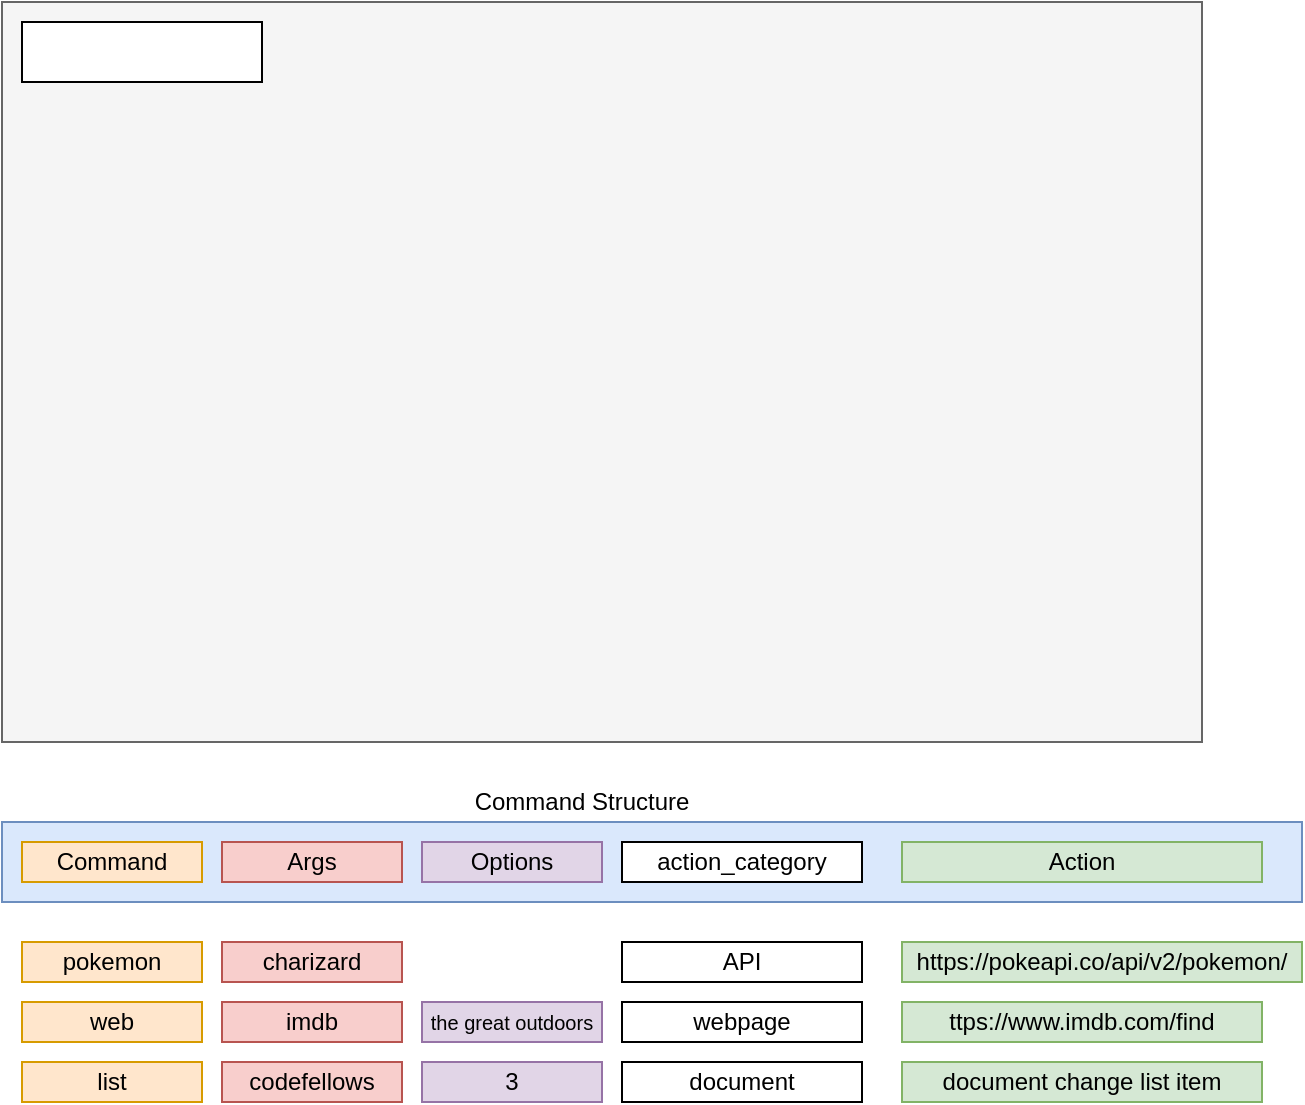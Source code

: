 <mxfile version="13.7.9" type="device"><diagram id="Yztx7aMpRReppenEDbPK" name="Page-1"><mxGraphModel dx="749" dy="666" grid="1" gridSize="10" guides="1" tooltips="1" connect="1" arrows="1" fold="1" page="1" pageScale="1" pageWidth="850" pageHeight="1100" math="0" shadow="0"><root><mxCell id="0"/><mxCell id="1" parent="0"/><mxCell id="4frv9lpseIdAPMqnu1-u-12" value="" style="rounded=0;whiteSpace=wrap;html=1;fillColor=#dae8fc;strokeColor=#6c8ebf;" vertex="1" parent="1"><mxGeometry x="120" y="770" width="650" height="40" as="geometry"/></mxCell><mxCell id="4frv9lpseIdAPMqnu1-u-1" value="" style="rounded=0;whiteSpace=wrap;html=1;fillColor=#f5f5f5;strokeColor=#666666;fontColor=#333333;" vertex="1" parent="1"><mxGeometry x="120" y="360" width="600" height="370" as="geometry"/></mxCell><mxCell id="4frv9lpseIdAPMqnu1-u-2" value="" style="rounded=0;whiteSpace=wrap;html=1;" vertex="1" parent="1"><mxGeometry x="130" y="370" width="120" height="30" as="geometry"/></mxCell><mxCell id="4frv9lpseIdAPMqnu1-u-5" value="Command Structure" style="text;html=1;strokeColor=none;fillColor=none;align=center;verticalAlign=middle;whiteSpace=wrap;rounded=0;" vertex="1" parent="1"><mxGeometry x="320" y="750" width="180" height="20" as="geometry"/></mxCell><mxCell id="4frv9lpseIdAPMqnu1-u-9" value="pokemon" style="rounded=0;whiteSpace=wrap;html=1;fillColor=#ffe6cc;strokeColor=#d79b00;" vertex="1" parent="1"><mxGeometry x="130" y="830" width="90" height="20" as="geometry"/></mxCell><mxCell id="4frv9lpseIdAPMqnu1-u-10" value="charizard" style="rounded=0;whiteSpace=wrap;html=1;fillColor=#f8cecc;strokeColor=#b85450;" vertex="1" parent="1"><mxGeometry x="230" y="830" width="90" height="20" as="geometry"/></mxCell><mxCell id="4frv9lpseIdAPMqnu1-u-11" value="web" style="rounded=0;whiteSpace=wrap;html=1;fillColor=#ffe6cc;strokeColor=#d79b00;" vertex="1" parent="1"><mxGeometry x="130" y="860" width="90" height="20" as="geometry"/></mxCell><mxCell id="4frv9lpseIdAPMqnu1-u-15" value="imdb" style="rounded=0;whiteSpace=wrap;html=1;fillColor=#f8cecc;strokeColor=#b85450;" vertex="1" parent="1"><mxGeometry x="230" y="860" width="90" height="20" as="geometry"/></mxCell><mxCell id="4frv9lpseIdAPMqnu1-u-16" value="the great outdoors" style="rounded=0;whiteSpace=wrap;html=1;fillColor=#e1d5e7;strokeColor=#9673a6;fontSize=10;" vertex="1" parent="1"><mxGeometry x="330" y="860" width="90" height="20" as="geometry"/></mxCell><mxCell id="4frv9lpseIdAPMqnu1-u-17" value="list" style="rounded=0;whiteSpace=wrap;html=1;fillColor=#ffe6cc;strokeColor=#d79b00;" vertex="1" parent="1"><mxGeometry x="130" y="890" width="90" height="20" as="geometry"/></mxCell><mxCell id="4frv9lpseIdAPMqnu1-u-18" value="codefellows" style="rounded=0;whiteSpace=wrap;html=1;fillColor=#f8cecc;strokeColor=#b85450;" vertex="1" parent="1"><mxGeometry x="230" y="890" width="90" height="20" as="geometry"/></mxCell><mxCell id="4frv9lpseIdAPMqnu1-u-19" value="3" style="rounded=0;whiteSpace=wrap;html=1;fillColor=#e1d5e7;strokeColor=#9673a6;" vertex="1" parent="1"><mxGeometry x="330" y="890" width="90" height="20" as="geometry"/></mxCell><mxCell id="4frv9lpseIdAPMqnu1-u-20" value="Action" style="rounded=0;whiteSpace=wrap;html=1;fillColor=#d5e8d4;strokeColor=#82b366;" vertex="1" parent="1"><mxGeometry x="570" y="780" width="180" height="20" as="geometry"/></mxCell><mxCell id="4frv9lpseIdAPMqnu1-u-21" value="https://pokeapi.co/api/v2/pokemon/" style="rounded=0;whiteSpace=wrap;html=1;fillColor=#d5e8d4;strokeColor=#82b366;" vertex="1" parent="1"><mxGeometry x="570" y="830" width="200" height="20" as="geometry"/></mxCell><mxCell id="4frv9lpseIdAPMqnu1-u-22" value="ttps://www.imdb.com/find" style="rounded=0;whiteSpace=wrap;html=1;fillColor=#d5e8d4;strokeColor=#82b366;" vertex="1" parent="1"><mxGeometry x="570" y="860" width="180" height="20" as="geometry"/></mxCell><mxCell id="4frv9lpseIdAPMqnu1-u-23" value="document change list item" style="rounded=0;whiteSpace=wrap;html=1;fillColor=#d5e8d4;strokeColor=#82b366;" vertex="1" parent="1"><mxGeometry x="570" y="890" width="180" height="20" as="geometry"/></mxCell><mxCell id="4frv9lpseIdAPMqnu1-u-6" value="Command" style="rounded=0;whiteSpace=wrap;html=1;fillColor=#ffe6cc;strokeColor=#d79b00;" vertex="1" parent="1"><mxGeometry x="130" y="780" width="90" height="20" as="geometry"/></mxCell><mxCell id="4frv9lpseIdAPMqnu1-u-7" value="Args" style="rounded=0;whiteSpace=wrap;html=1;fillColor=#f8cecc;strokeColor=#b85450;" vertex="1" parent="1"><mxGeometry x="230" y="780" width="90" height="20" as="geometry"/></mxCell><mxCell id="4frv9lpseIdAPMqnu1-u-8" value="Options" style="rounded=0;whiteSpace=wrap;html=1;fillColor=#e1d5e7;strokeColor=#9673a6;" vertex="1" parent="1"><mxGeometry x="330" y="780" width="90" height="20" as="geometry"/></mxCell><mxCell id="4frv9lpseIdAPMqnu1-u-24" value="action_category" style="rounded=0;whiteSpace=wrap;html=1;" vertex="1" parent="1"><mxGeometry x="430" y="780" width="120" height="20" as="geometry"/></mxCell><mxCell id="4frv9lpseIdAPMqnu1-u-25" value="API" style="rounded=0;whiteSpace=wrap;html=1;" vertex="1" parent="1"><mxGeometry x="430" y="830" width="120" height="20" as="geometry"/></mxCell><mxCell id="4frv9lpseIdAPMqnu1-u-26" value="webpage" style="rounded=0;whiteSpace=wrap;html=1;" vertex="1" parent="1"><mxGeometry x="430" y="860" width="120" height="20" as="geometry"/></mxCell><mxCell id="4frv9lpseIdAPMqnu1-u-27" value="document" style="rounded=0;whiteSpace=wrap;html=1;" vertex="1" parent="1"><mxGeometry x="430" y="890" width="120" height="20" as="geometry"/></mxCell></root></mxGraphModel></diagram></mxfile>